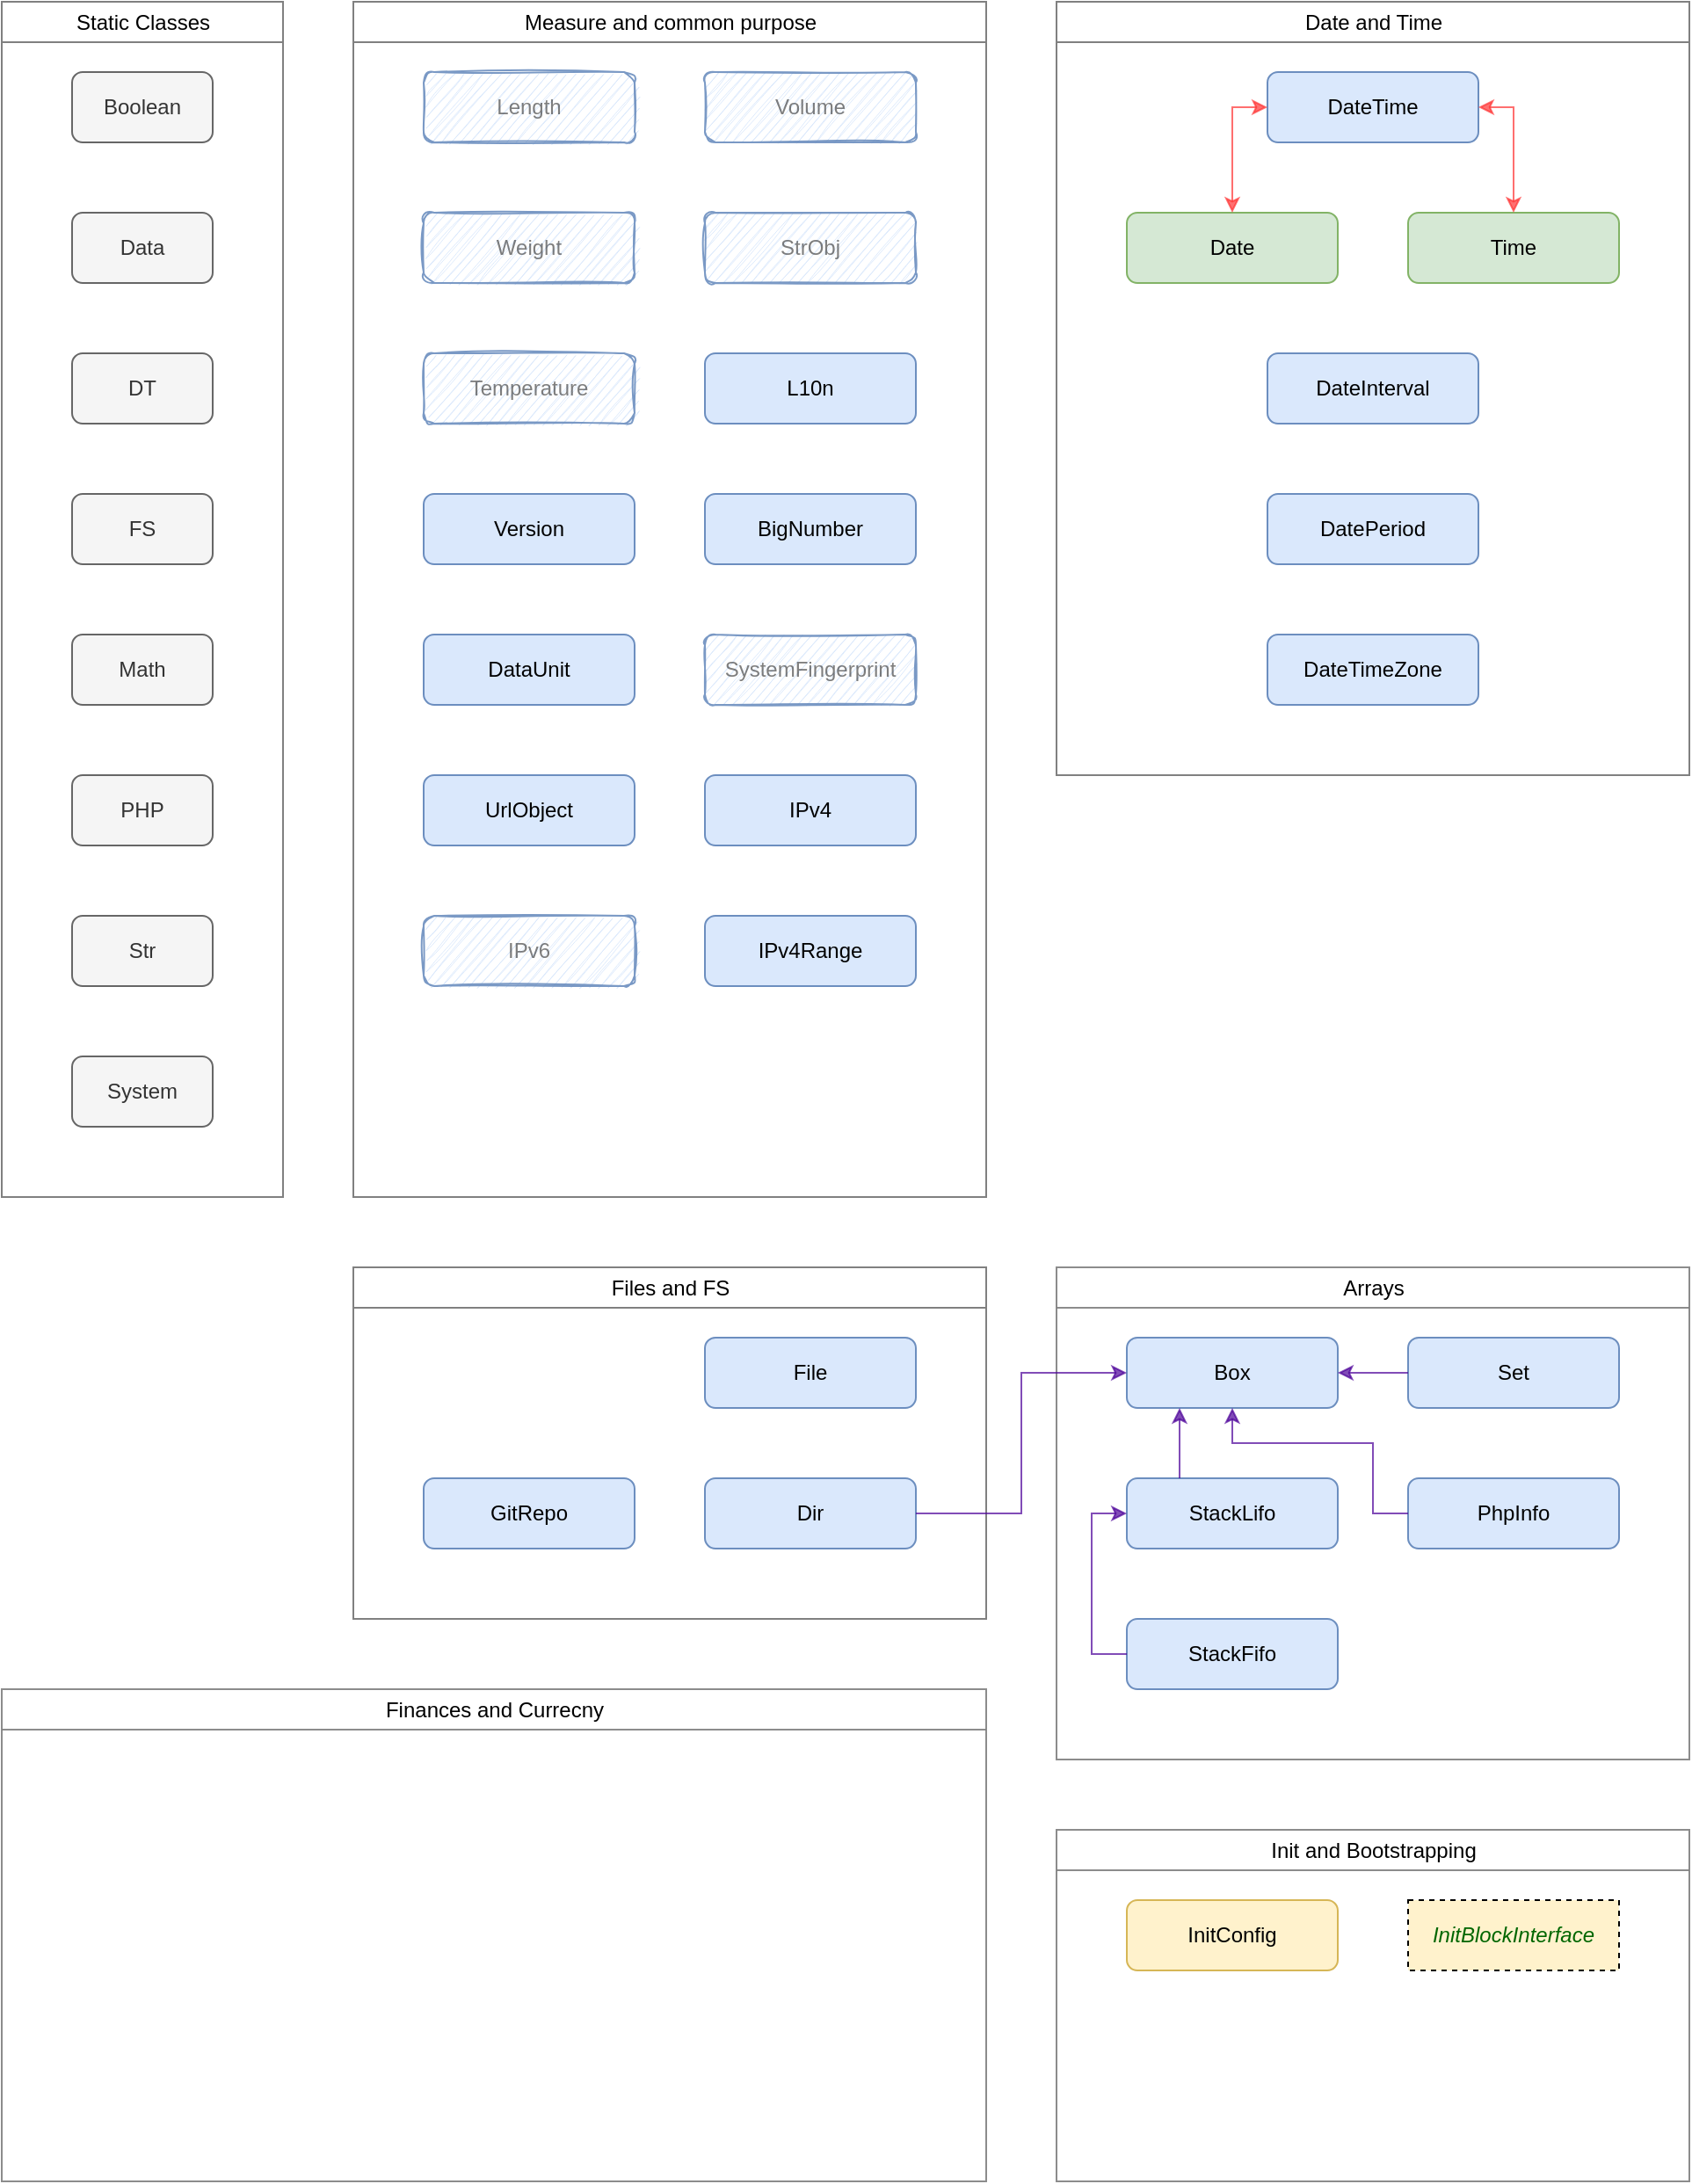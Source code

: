 <mxfile version="13.7.9" type="device" pages="3"><diagram id="SNXWtAcKgRUHDZNeWAuU" name="Overview groups"><mxGraphModel dx="1336" dy="802" grid="1" gridSize="10" guides="1" tooltips="1" connect="1" arrows="1" fold="1" page="1" pageScale="1" pageWidth="827" pageHeight="1169" math="0" shadow="0"><root><mxCell id="0"/><mxCell id="1" parent="0"/><mxCell id="gFZlYFXkSoH_wuOMvdFa-1" value="&lt;span style=&quot;font-weight: 400&quot;&gt;Measure and common purpose&lt;/span&gt;" style="swimlane;comic=0;sketch=0;align=center;html=1;connectable=0;allowArrows=0;swimlaneFillColor=#ffffff;gradientColor=#ffffff;strokeColor=#808080;" parent="1" vertex="1"><mxGeometry x="240" y="40" width="360" height="680" as="geometry"><mxRectangle x="240" y="40" width="240" height="23" as="alternateBounds"/></mxGeometry></mxCell><mxCell id="976wEbK7dHKSSOy4_gJy-40" value="Temperature" style="rounded=1;whiteSpace=wrap;html=1;fillColor=#dae8fc;strokeColor=#6c8ebf;sketch=1;opacity=90;textOpacity=50;" parent="gFZlYFXkSoH_wuOMvdFa-1" vertex="1"><mxGeometry x="40" y="200" width="120" height="40" as="geometry"/></mxCell><mxCell id="976wEbK7dHKSSOy4_gJy-35" value="L10n" style="rounded=1;whiteSpace=wrap;html=1;fillColor=#dae8fc;strokeColor=#6c8ebf;" parent="gFZlYFXkSoH_wuOMvdFa-1" vertex="1"><mxGeometry x="200" y="200" width="120" height="40" as="geometry"/></mxCell><mxCell id="976wEbK7dHKSSOy4_gJy-23" value="BigNumber" style="rounded=1;whiteSpace=wrap;html=1;fillColor=#dae8fc;strokeColor=#6c8ebf;" parent="gFZlYFXkSoH_wuOMvdFa-1" vertex="1"><mxGeometry x="200" y="280" width="120" height="40" as="geometry"/></mxCell><mxCell id="976wEbK7dHKSSOy4_gJy-39" value="SystemFingerprint" style="rounded=1;whiteSpace=wrap;html=1;fillColor=#dae8fc;strokeColor=#6c8ebf;sketch=1;opacity=90;textOpacity=50;" parent="gFZlYFXkSoH_wuOMvdFa-1" vertex="1"><mxGeometry x="200" y="360" width="120" height="40" as="geometry"/></mxCell><mxCell id="976wEbK7dHKSSOy4_gJy-25" value="DataUnit" style="rounded=1;whiteSpace=wrap;html=1;fillColor=#dae8fc;strokeColor=#6c8ebf;" parent="gFZlYFXkSoH_wuOMvdFa-1" vertex="1"><mxGeometry x="40" y="360" width="120" height="40" as="geometry"/></mxCell><mxCell id="976wEbK7dHKSSOy4_gJy-42" value="Version" style="rounded=1;whiteSpace=wrap;html=1;fillColor=#dae8fc;strokeColor=#6c8ebf;" parent="gFZlYFXkSoH_wuOMvdFa-1" vertex="1"><mxGeometry x="40" y="280" width="120" height="40" as="geometry"/></mxCell><mxCell id="gFZlYFXkSoH_wuOMvdFa-25" value="Weight" style="rounded=1;whiteSpace=wrap;html=1;fillColor=#dae8fc;strokeColor=#6c8ebf;sketch=1;opacity=90;textOpacity=50;" parent="gFZlYFXkSoH_wuOMvdFa-1" vertex="1"><mxGeometry x="40" y="120" width="120" height="40" as="geometry"/></mxCell><mxCell id="gFZlYFXkSoH_wuOMvdFa-26" value="Length" style="rounded=1;whiteSpace=wrap;html=1;fillColor=#dae8fc;strokeColor=#6c8ebf;sketch=1;opacity=90;textOpacity=50;" parent="gFZlYFXkSoH_wuOMvdFa-1" vertex="1"><mxGeometry x="40" y="40" width="120" height="40" as="geometry"/></mxCell><mxCell id="gFZlYFXkSoH_wuOMvdFa-27" value="Volume" style="rounded=1;whiteSpace=wrap;html=1;fillColor=#dae8fc;strokeColor=#6c8ebf;sketch=1;opacity=90;textOpacity=50;" parent="gFZlYFXkSoH_wuOMvdFa-1" vertex="1"><mxGeometry x="200" y="40" width="120" height="40" as="geometry"/></mxCell><mxCell id="gFZlYFXkSoH_wuOMvdFa-36" value="StrObj" style="rounded=1;whiteSpace=wrap;html=1;fillColor=#dae8fc;strokeColor=#6c8ebf;sketch=1;opacity=90;textOpacity=50;" parent="gFZlYFXkSoH_wuOMvdFa-1" vertex="1"><mxGeometry x="200" y="120" width="120" height="40" as="geometry"/></mxCell><mxCell id="JieWRrSRhGySBkAv76ki-1" value="UrlObject" style="rounded=1;whiteSpace=wrap;html=1;fillColor=#dae8fc;strokeColor=#6c8ebf;sketch=0;" vertex="1" parent="gFZlYFXkSoH_wuOMvdFa-1"><mxGeometry x="40" y="440" width="120" height="40" as="geometry"/></mxCell><mxCell id="JieWRrSRhGySBkAv76ki-2" value="IPv4Range" style="rounded=1;whiteSpace=wrap;html=1;fillColor=#dae8fc;strokeColor=#6c8ebf;sketch=0;" vertex="1" parent="gFZlYFXkSoH_wuOMvdFa-1"><mxGeometry x="200" y="520" width="120" height="40" as="geometry"/></mxCell><mxCell id="JieWRrSRhGySBkAv76ki-3" value="IPv4" style="rounded=1;whiteSpace=wrap;html=1;fillColor=#dae8fc;strokeColor=#6c8ebf;sketch=0;" vertex="1" parent="gFZlYFXkSoH_wuOMvdFa-1"><mxGeometry x="200" y="440" width="120" height="40" as="geometry"/></mxCell><mxCell id="JieWRrSRhGySBkAv76ki-4" value="IPv6" style="rounded=1;whiteSpace=wrap;html=1;fillColor=#dae8fc;strokeColor=#6c8ebf;sketch=1;opacity=90;textOpacity=50;" vertex="1" parent="gFZlYFXkSoH_wuOMvdFa-1"><mxGeometry x="40" y="520" width="120" height="40" as="geometry"/></mxCell><mxCell id="gFZlYFXkSoH_wuOMvdFa-2" value="&lt;span style=&quot;font-weight: 400&quot;&gt;Static Classes&lt;/span&gt;" style="swimlane;comic=0;sketch=0;align=center;html=1;connectable=0;allowArrows=0;swimlaneFillColor=#ffffff;gradientColor=#ffffff;strokeColor=#808080;" parent="1" vertex="1"><mxGeometry x="40" y="40" width="160" height="680" as="geometry"><mxRectangle x="-290" y="40" width="240" height="23" as="alternateBounds"/></mxGeometry></mxCell><UserObject label="Boolean" id="976wEbK7dHKSSOy4_gJy-1"><mxCell style="rounded=1;whiteSpace=wrap;html=1;fillColor=#f5f5f5;strokeColor=#666666;fontColor=#333333;container=0;" parent="gFZlYFXkSoH_wuOMvdFa-2" vertex="1"><mxGeometry x="40" y="40" width="80" height="40" as="geometry"/></mxCell></UserObject><UserObject label="Data" id="976wEbK7dHKSSOy4_gJy-2"><mxCell style="rounded=1;whiteSpace=wrap;html=1;fillColor=#f5f5f5;strokeColor=#666666;fontColor=#333333;container=0;" parent="gFZlYFXkSoH_wuOMvdFa-2" vertex="1"><mxGeometry x="40" y="120" width="80" height="40" as="geometry"/></mxCell></UserObject><UserObject label="DT" id="976wEbK7dHKSSOy4_gJy-3"><mxCell style="rounded=1;whiteSpace=wrap;html=1;fillColor=#f5f5f5;strokeColor=#666666;fontColor=#333333;container=0;" parent="gFZlYFXkSoH_wuOMvdFa-2" vertex="1"><mxGeometry x="40" y="200" width="80" height="40" as="geometry"/></mxCell></UserObject><UserObject label="FS" id="976wEbK7dHKSSOy4_gJy-4"><mxCell style="rounded=1;whiteSpace=wrap;html=1;fillColor=#f5f5f5;strokeColor=#666666;fontColor=#333333;container=0;" parent="gFZlYFXkSoH_wuOMvdFa-2" vertex="1"><mxGeometry x="40" y="280" width="80" height="40" as="geometry"/></mxCell></UserObject><UserObject label="Math" id="976wEbK7dHKSSOy4_gJy-5"><mxCell style="rounded=1;whiteSpace=wrap;html=1;fillColor=#f5f5f5;strokeColor=#666666;fontColor=#333333;container=0;" parent="gFZlYFXkSoH_wuOMvdFa-2" vertex="1"><mxGeometry x="40" y="360" width="80" height="40" as="geometry"/></mxCell></UserObject><UserObject label="PHP" id="976wEbK7dHKSSOy4_gJy-6"><mxCell style="rounded=1;whiteSpace=wrap;html=1;fillColor=#f5f5f5;strokeColor=#666666;fontColor=#333333;container=0;" parent="gFZlYFXkSoH_wuOMvdFa-2" vertex="1"><mxGeometry x="40" y="440" width="80" height="40" as="geometry"/></mxCell></UserObject><UserObject label="Str" id="976wEbK7dHKSSOy4_gJy-7"><mxCell style="rounded=1;whiteSpace=wrap;html=1;fillColor=#f5f5f5;strokeColor=#666666;fontColor=#333333;container=0;sketch=0;" parent="gFZlYFXkSoH_wuOMvdFa-2" vertex="1"><mxGeometry x="40" y="520" width="80" height="40" as="geometry"/></mxCell></UserObject><UserObject label="System" id="976wEbK7dHKSSOy4_gJy-8"><mxCell style="rounded=1;whiteSpace=wrap;html=1;fillColor=#f5f5f5;strokeColor=#666666;fontColor=#333333;container=0;" parent="gFZlYFXkSoH_wuOMvdFa-2" vertex="1"><mxGeometry x="40" y="600" width="80" height="40" as="geometry"/></mxCell></UserObject><mxCell id="gFZlYFXkSoH_wuOMvdFa-9" value="&lt;span style=&quot;font-weight: 400&quot;&gt;Files and FS&lt;/span&gt;" style="swimlane;comic=0;sketch=0;align=center;html=1;connectable=0;allowArrows=0;swimlaneFillColor=#ffffff;gradientColor=#ffffff;strokeColor=#808080;" parent="1" vertex="1"><mxGeometry x="240" y="760" width="360" height="200" as="geometry"><mxRectangle x="240" y="760" width="240" height="23" as="alternateBounds"/></mxGeometry></mxCell><mxCell id="976wEbK7dHKSSOy4_gJy-33" value="GitRepo" style="rounded=1;whiteSpace=wrap;html=1;fillColor=#dae8fc;strokeColor=#6c8ebf;container=0;" parent="gFZlYFXkSoH_wuOMvdFa-9" vertex="1"><mxGeometry x="40" y="120" width="120" height="40" as="geometry"/></mxCell><mxCell id="976wEbK7dHKSSOy4_gJy-31" value="Dir" style="rounded=1;whiteSpace=wrap;html=1;fillColor=#dae8fc;strokeColor=#6c8ebf;container=0;" parent="gFZlYFXkSoH_wuOMvdFa-9" vertex="1"><mxGeometry x="200" y="120" width="120" height="40" as="geometry"/></mxCell><mxCell id="976wEbK7dHKSSOy4_gJy-32" value="File" style="rounded=1;whiteSpace=wrap;html=1;fillColor=#dae8fc;strokeColor=#6c8ebf;container=0;" parent="gFZlYFXkSoH_wuOMvdFa-9" vertex="1"><mxGeometry x="200" y="40" width="120" height="40" as="geometry"/></mxCell><mxCell id="gFZlYFXkSoH_wuOMvdFa-16" value="&lt;span style=&quot;font-weight: 400&quot;&gt;Date and Time&lt;/span&gt;" style="swimlane;comic=0;sketch=0;align=center;html=1;connectable=0;allowArrows=0;swimlaneFillColor=#ffffff;rounded=0;strokeColor=#808080;gradientColor=#FFFFFF;" parent="1" vertex="1"><mxGeometry x="640" y="40" width="360" height="440" as="geometry"><mxRectangle x="640" y="40" width="280" height="23" as="alternateBounds"/></mxGeometry></mxCell><mxCell id="976wEbK7dHKSSOy4_gJy-29" value="DateTime" style="rounded=1;whiteSpace=wrap;html=1;fillColor=#dae8fc;strokeColor=#6c8ebf;" parent="gFZlYFXkSoH_wuOMvdFa-16" vertex="1"><mxGeometry x="120" y="40" width="120" height="40" as="geometry"/></mxCell><mxCell id="976wEbK7dHKSSOy4_gJy-27" value="DateInterval" style="rounded=1;whiteSpace=wrap;html=1;fillColor=#dae8fc;strokeColor=#6c8ebf;" parent="gFZlYFXkSoH_wuOMvdFa-16" vertex="1"><mxGeometry x="120" y="200" width="120" height="40" as="geometry"/></mxCell><mxCell id="976wEbK7dHKSSOy4_gJy-28" value="DatePeriod" style="rounded=1;whiteSpace=wrap;html=1;fillColor=#dae8fc;strokeColor=#6c8ebf;" parent="gFZlYFXkSoH_wuOMvdFa-16" vertex="1"><mxGeometry x="120" y="280" width="120" height="40" as="geometry"/></mxCell><mxCell id="976wEbK7dHKSSOy4_gJy-30" value="DateTimeZone" style="rounded=1;whiteSpace=wrap;html=1;fillColor=#dae8fc;strokeColor=#6c8ebf;" parent="gFZlYFXkSoH_wuOMvdFa-16" vertex="1"><mxGeometry x="120" y="360" width="120" height="40" as="geometry"/></mxCell><mxCell id="976wEbK7dHKSSOy4_gJy-26" value="Date" style="rounded=1;whiteSpace=wrap;html=1;fillColor=#d5e8d4;strokeColor=#82b366;" parent="gFZlYFXkSoH_wuOMvdFa-16" vertex="1"><mxGeometry x="40" y="120" width="120" height="40" as="geometry"/></mxCell><mxCell id="976wEbK7dHKSSOy4_gJy-41" value="Time" style="rounded=1;whiteSpace=wrap;html=1;fillColor=#d5e8d4;strokeColor=#82b366;" parent="gFZlYFXkSoH_wuOMvdFa-16" vertex="1"><mxGeometry x="200" y="120" width="120" height="40" as="geometry"/></mxCell><mxCell id="gFZlYFXkSoH_wuOMvdFa-23" style="edgeStyle=orthogonalEdgeStyle;rounded=0;orthogonalLoop=1;jettySize=auto;html=1;exitX=0.5;exitY=0;exitDx=0;exitDy=0;entryX=0;entryY=0.5;entryDx=0;entryDy=0;startArrow=classic;startFill=1;opacity=70;strokeColor=#FF3333;" parent="gFZlYFXkSoH_wuOMvdFa-16" source="976wEbK7dHKSSOy4_gJy-26" target="976wEbK7dHKSSOy4_gJy-29" edge="1"><mxGeometry relative="1" as="geometry"/></mxCell><mxCell id="gFZlYFXkSoH_wuOMvdFa-24" style="edgeStyle=orthogonalEdgeStyle;rounded=0;orthogonalLoop=1;jettySize=auto;html=1;exitX=0.5;exitY=0;exitDx=0;exitDy=0;entryX=1;entryY=0.5;entryDx=0;entryDy=0;startArrow=classic;startFill=1;opacity=70;strokeColor=#FF3333;" parent="gFZlYFXkSoH_wuOMvdFa-16" source="976wEbK7dHKSSOy4_gJy-41" target="976wEbK7dHKSSOy4_gJy-29" edge="1"><mxGeometry relative="1" as="geometry"/></mxCell><mxCell id="gFZlYFXkSoH_wuOMvdFa-28" value="&lt;span style=&quot;font-weight: 400&quot;&gt;Finances and Currecny&lt;/span&gt;" style="swimlane;comic=0;sketch=0;align=center;html=1;connectable=0;allowArrows=0;swimlaneFillColor=#ffffff;rounded=0;strokeColor=#808080;gradientColor=#FFFFFF;fontColor=#000000;opacity=90;" parent="1" vertex="1"><mxGeometry x="40" y="1000" width="560" height="280" as="geometry"><mxRectangle x="40" y="800" width="280" height="23" as="alternateBounds"/></mxGeometry></mxCell><mxCell id="gFZlYFXkSoH_wuOMvdFa-29" value="&lt;span style=&quot;font-weight: 400&quot;&gt;Arrays&lt;/span&gt;" style="swimlane;comic=0;sketch=0;align=center;html=1;connectable=0;allowArrows=0;swimlaneFillColor=#ffffff;rounded=0;strokeColor=#808080;gradientColor=#FFFFFF;fontColor=#000000;opacity=90;" parent="1" vertex="1"><mxGeometry x="640" y="760" width="360" height="280" as="geometry"><mxRectangle x="640" y="520" width="280" height="23" as="alternateBounds"/></mxGeometry></mxCell><mxCell id="976wEbK7dHKSSOy4_gJy-24" value="Box" style="rounded=1;whiteSpace=wrap;html=1;fillColor=#dae8fc;strokeColor=#6c8ebf;container=0;" parent="gFZlYFXkSoH_wuOMvdFa-29" vertex="1"><mxGeometry x="40" y="40" width="120" height="40" as="geometry"/></mxCell><mxCell id="976wEbK7dHKSSOy4_gJy-36" value="PhpInfo" style="rounded=1;whiteSpace=wrap;html=1;fillColor=#dae8fc;strokeColor=#6c8ebf;container=0;" parent="gFZlYFXkSoH_wuOMvdFa-29" vertex="1"><mxGeometry x="200" y="120" width="120" height="40" as="geometry"/></mxCell><mxCell id="976wEbK7dHKSSOy4_gJy-38" value="StackLifo" style="rounded=1;whiteSpace=wrap;html=1;fillColor=#dae8fc;strokeColor=#6c8ebf;container=0;" parent="gFZlYFXkSoH_wuOMvdFa-29" vertex="1"><mxGeometry x="40" y="120" width="120" height="40" as="geometry"/></mxCell><mxCell id="976wEbK7dHKSSOy4_gJy-37" value="StackFifo" style="rounded=1;whiteSpace=wrap;html=1;fillColor=#dae8fc;strokeColor=#6c8ebf;container=0;" parent="gFZlYFXkSoH_wuOMvdFa-29" vertex="1"><mxGeometry x="40" y="200" width="120" height="40" as="geometry"/></mxCell><mxCell id="gFZlYFXkSoH_wuOMvdFa-32" style="edgeStyle=orthogonalEdgeStyle;rounded=0;orthogonalLoop=1;jettySize=auto;html=1;exitX=0;exitY=0.5;exitDx=0;exitDy=0;startArrow=none;startFill=0;fontColor=#000000;strokeColor=#4C0099;opacity=70;entryX=0.5;entryY=1;entryDx=0;entryDy=0;" parent="gFZlYFXkSoH_wuOMvdFa-29" source="976wEbK7dHKSSOy4_gJy-36" target="976wEbK7dHKSSOy4_gJy-24" edge="1"><mxGeometry relative="1" as="geometry"><Array as="points"><mxPoint x="180" y="140"/><mxPoint x="180" y="100"/><mxPoint x="100" y="100"/></Array></mxGeometry></mxCell><mxCell id="gFZlYFXkSoH_wuOMvdFa-31" style="edgeStyle=orthogonalEdgeStyle;rounded=0;orthogonalLoop=1;jettySize=auto;html=1;startArrow=none;startFill=0;fontColor=#000000;strokeColor=#4C0099;opacity=70;entryX=0.25;entryY=1;entryDx=0;entryDy=0;exitX=0.25;exitY=0;exitDx=0;exitDy=0;" parent="gFZlYFXkSoH_wuOMvdFa-29" source="976wEbK7dHKSSOy4_gJy-38" target="976wEbK7dHKSSOy4_gJy-24" edge="1"><mxGeometry relative="1" as="geometry"><mxPoint x="520" y="160" as="sourcePoint"/><mxPoint x="460" y="90" as="targetPoint"/><Array as="points"><mxPoint x="70" y="100"/><mxPoint x="70" y="100"/></Array></mxGeometry></mxCell><mxCell id="gFZlYFXkSoH_wuOMvdFa-30" style="edgeStyle=orthogonalEdgeStyle;rounded=0;orthogonalLoop=1;jettySize=auto;html=1;exitX=0;exitY=0.5;exitDx=0;exitDy=0;entryX=0;entryY=0.5;entryDx=0;entryDy=0;startArrow=none;startFill=0;fontColor=#000000;strokeColor=#4C0099;opacity=70;" parent="gFZlYFXkSoH_wuOMvdFa-29" source="976wEbK7dHKSSOy4_gJy-37" target="976wEbK7dHKSSOy4_gJy-38" edge="1"><mxGeometry relative="1" as="geometry"/></mxCell><mxCell id="0H157JvAhHCO-I-GVrKr-1" value="Set" style="rounded=1;whiteSpace=wrap;html=1;fillColor=#dae8fc;strokeColor=#6c8ebf;container=0;" parent="gFZlYFXkSoH_wuOMvdFa-29" vertex="1"><mxGeometry x="200" y="40" width="120" height="40" as="geometry"/></mxCell><mxCell id="0H157JvAhHCO-I-GVrKr-3" style="edgeStyle=orthogonalEdgeStyle;rounded=0;orthogonalLoop=1;jettySize=auto;html=1;entryX=1;entryY=0.5;entryDx=0;entryDy=0;startArrow=none;startFill=0;fontColor=#000000;strokeColor=#4C0099;opacity=70;exitX=0;exitY=0.5;exitDx=0;exitDy=0;" parent="gFZlYFXkSoH_wuOMvdFa-29" source="0H157JvAhHCO-I-GVrKr-1" target="976wEbK7dHKSSOy4_gJy-24" edge="1"><mxGeometry relative="1" as="geometry"><mxPoint x="590" y="30" as="sourcePoint"/><mxPoint x="690" y="670" as="targetPoint"/></mxGeometry></mxCell><mxCell id="gFZlYFXkSoH_wuOMvdFa-33" value="&lt;span style=&quot;font-weight: 400&quot;&gt;Init and Bootstrapping&lt;/span&gt;" style="swimlane;comic=0;sketch=0;align=center;html=1;connectable=0;allowArrows=0;swimlaneFillColor=#ffffff;rounded=0;strokeColor=#808080;gradientColor=#FFFFFF;fontColor=#000000;opacity=90;" parent="1" vertex="1"><mxGeometry x="640" y="1080" width="360" height="200" as="geometry"><mxRectangle x="40" y="800" width="280" height="23" as="alternateBounds"/></mxGeometry></mxCell><mxCell id="976wEbK7dHKSSOy4_gJy-34" value="InitConfig" style="rounded=1;whiteSpace=wrap;html=1;fillColor=#fff2cc;strokeColor=#d6b656;" parent="gFZlYFXkSoH_wuOMvdFa-33" vertex="1"><mxGeometry x="40" y="40" width="120" height="40" as="geometry"/></mxCell><mxCell id="OJeA5O1kfa_VR4pffsrz-1" value="InitBlockInterface" style="rounded=0;whiteSpace=wrap;html=1;fillColor=#fff2cc;glass=0;dashed=1;fontStyle=2;fontColor=#006600;" parent="gFZlYFXkSoH_wuOMvdFa-33" vertex="1"><mxGeometry x="200" y="40" width="120" height="40" as="geometry"/></mxCell><mxCell id="gFZlYFXkSoH_wuOMvdFa-35" style="edgeStyle=orthogonalEdgeStyle;rounded=0;orthogonalLoop=1;jettySize=auto;html=1;exitX=1;exitY=0.5;exitDx=0;exitDy=0;entryX=0;entryY=0.5;entryDx=0;entryDy=0;startArrow=none;startFill=0;fontColor=#000000;strokeColor=#4C0099;opacity=70;" parent="1" source="976wEbK7dHKSSOy4_gJy-31" target="976wEbK7dHKSSOy4_gJy-24" edge="1"><mxGeometry relative="1" as="geometry"/></mxCell></root></mxGraphModel></diagram><diagram id="xJXirZtkqsMOn-NrQMpA" name="Usage sequence"><mxGraphModel dx="1788" dy="802" grid="1" gridSize="10" guides="1" tooltips="1" connect="1" arrows="1" fold="1" page="1" pageScale="1" pageWidth="827" pageHeight="1169" math="0" shadow="0"><root><mxCell id="URZVCh-F9QmdOJE_WhA9-0"/><mxCell id="URZVCh-F9QmdOJE_WhA9-1" parent="URZVCh-F9QmdOJE_WhA9-0"/><mxCell id="t9m5bH30173cegK8xmOy-0" value="&amp;lt;Model&amp;gt;" style="rounded=1;whiteSpace=wrap;html=1;fillColor=#dae8fc;strokeColor=#6c8ebf;sketch=1;" parent="URZVCh-F9QmdOJE_WhA9-1" vertex="1"><mxGeometry x="120" y="320" width="120" height="40" as="geometry"/></mxCell><mxCell id="Jkx6pNGut3oD-RyVZngY-3" style="edgeStyle=orthogonalEdgeStyle;rounded=0;orthogonalLoop=1;jettySize=auto;html=1;entryX=1;entryY=0.5;entryDx=0;entryDy=0;" parent="URZVCh-F9QmdOJE_WhA9-1" source="Jkx6pNGut3oD-RyVZngY-0" target="t9m5bH30173cegK8xmOy-0" edge="1"><mxGeometry relative="1" as="geometry"/></mxCell><UserObject label="&amp;lt;Static Class&amp;gt;" id="Jkx6pNGut3oD-RyVZngY-0"><mxCell style="rounded=1;whiteSpace=wrap;html=1;fillColor=#f5f5f5;strokeColor=#666666;fontColor=#333333;container=0;sketch=1;" parent="URZVCh-F9QmdOJE_WhA9-1" vertex="1"><mxGeometry x="320" y="320" width="120" height="40" as="geometry"/></mxCell></UserObject><mxCell id="Jkx6pNGut3oD-RyVZngY-2" style="edgeStyle=orthogonalEdgeStyle;rounded=0;orthogonalLoop=1;jettySize=auto;html=1;entryX=1;entryY=0.5;entryDx=0;entryDy=0;endArrow=diamond;endFill=0;" parent="URZVCh-F9QmdOJE_WhA9-1" source="Jkx6pNGut3oD-RyVZngY-1" target="Jkx6pNGut3oD-RyVZngY-0" edge="1"><mxGeometry relative="1" as="geometry"/></mxCell><UserObject label="basic.php&lt;br&gt;&lt;b&gt;func()&lt;/b&gt;" id="Jkx6pNGut3oD-RyVZngY-1"><mxCell style="rounded=1;whiteSpace=wrap;html=1;container=0;dashed=1;sketch=1;" parent="URZVCh-F9QmdOJE_WhA9-1" vertex="1"><mxGeometry x="520" y="320" width="120" height="40" as="geometry"/></mxCell></UserObject><mxCell id="Jkx6pNGut3oD-RyVZngY-4" value="Developer" style="shape=umlActor;verticalLabelPosition=top;verticalAlign=bottom;html=1;outlineConnect=0;labelPosition=center;align=center;" parent="URZVCh-F9QmdOJE_WhA9-1" vertex="1"><mxGeometry x="480" y="30" width="30" height="50" as="geometry"/></mxCell><mxCell id="Jkx6pNGut3oD-RyVZngY-5" value="new DateTime()" style="rounded=1;whiteSpace=wrap;html=1;fillColor=#dae8fc;" parent="URZVCh-F9QmdOJE_WhA9-1" vertex="1"><mxGeometry x="120" y="240" width="120" height="40" as="geometry"/></mxCell><mxCell id="Jkx6pNGut3oD-RyVZngY-6" style="edgeStyle=orthogonalEdgeStyle;rounded=0;orthogonalLoop=1;jettySize=auto;html=1;entryX=1;entryY=0.5;entryDx=0;entryDy=0;" parent="URZVCh-F9QmdOJE_WhA9-1" source="Jkx6pNGut3oD-RyVZngY-7" target="Jkx6pNGut3oD-RyVZngY-5" edge="1"><mxGeometry relative="1" as="geometry"/></mxCell><UserObject label="DT::ts()" id="Jkx6pNGut3oD-RyVZngY-7"><mxCell style="rounded=1;whiteSpace=wrap;html=1;fillColor=#f5f5f5;fontColor=#333333;container=0;" parent="URZVCh-F9QmdOJE_WhA9-1" vertex="1"><mxGeometry x="320" y="220" width="120" height="40" as="geometry"/></mxCell></UserObject><mxCell id="Jkx6pNGut3oD-RyVZngY-8" style="edgeStyle=orthogonalEdgeStyle;rounded=0;orthogonalLoop=1;jettySize=auto;html=1;entryX=1;entryY=0.5;entryDx=0;entryDy=0;endArrow=diamond;endFill=0;" parent="URZVCh-F9QmdOJE_WhA9-1" source="Jkx6pNGut3oD-RyVZngY-9" target="Jkx6pNGut3oD-RyVZngY-7" edge="1"><mxGeometry relative="1" as="geometry"/></mxCell><UserObject label="ts()" id="Jkx6pNGut3oD-RyVZngY-9"><mxCell style="rounded=1;whiteSpace=wrap;html=1;container=0;dashed=1;" parent="URZVCh-F9QmdOJE_WhA9-1" vertex="1"><mxGeometry x="520" y="200" width="120" height="40" as="geometry"/></mxCell></UserObject><mxCell id="Jkx6pNGut3oD-RyVZngY-10" value="" style="shape=flexArrow;endArrow=classic;html=1;strokeColor=#999999;" parent="URZVCh-F9QmdOJE_WhA9-1" edge="1"><mxGeometry width="50" height="50" relative="1" as="geometry"><mxPoint x="640" y="180" as="sourcePoint"/><mxPoint x="120" y="180" as="targetPoint"/></mxGeometry></mxCell><mxCell id="Jkx6pNGut3oD-RyVZngY-11" value="Preferable" style="text;html=1;strokeColor=none;fillColor=none;align=center;verticalAlign=middle;whiteSpace=wrap;rounded=0;sketch=1;" parent="URZVCh-F9QmdOJE_WhA9-1" vertex="1"><mxGeometry x="640" y="160" width="80" height="20" as="geometry"/></mxCell><mxCell id="Jkx6pNGut3oD-RyVZngY-14" value="Optional" style="text;html=1;strokeColor=none;fillColor=none;align=center;verticalAlign=middle;whiteSpace=wrap;rounded=0;sketch=1;" parent="URZVCh-F9QmdOJE_WhA9-1" vertex="1"><mxGeometry x="40" y="160" width="80" height="20" as="geometry"/></mxCell><mxCell id="Jkx6pNGut3oD-RyVZngY-15" value="" style="endArrow=none;dashed=1;html=1;dashPattern=1 3;strokeWidth=1;fillColor=#f5f5f5;strokeColor=#666666;" parent="URZVCh-F9QmdOJE_WhA9-1" edge="1"><mxGeometry width="50" height="50" relative="1" as="geometry"><mxPoint x="260" y="400" as="sourcePoint"/><mxPoint x="260" y="80" as="targetPoint"/></mxGeometry></mxCell><mxCell id="Jkx6pNGut3oD-RyVZngY-16" value="Usage is &lt;b&gt;recommended&lt;/b&gt;" style="text;html=1;strokeColor=none;fillColor=none;align=center;verticalAlign=top;whiteSpace=wrap;rounded=0;sketch=1;fontColor=#004C99;" parent="URZVCh-F9QmdOJE_WhA9-1" vertex="1"><mxGeometry x="280" y="80" width="120" height="80" as="geometry"/></mxCell><mxCell id="Jkx6pNGut3oD-RyVZngY-17" value="Direct usage is &lt;b&gt;not&lt;/b&gt; recommended if Static Helper class exists" style="text;html=1;strokeColor=none;fillColor=none;align=center;verticalAlign=top;whiteSpace=wrap;rounded=0;sketch=1;fontColor=#FF6666;" parent="URZVCh-F9QmdOJE_WhA9-1" vertex="1"><mxGeometry x="120" y="80" width="120" height="80" as="geometry"/></mxCell></root></mxGraphModel></diagram><diagram name="Static classes relations with models" id="hmaTbUUPjcIly86xupPC"><mxGraphModel dx="2615" dy="802" grid="1" gridSize="10" guides="1" tooltips="1" connect="1" arrows="1" fold="1" page="1" pageScale="1" pageWidth="827" pageHeight="1169" math="0" shadow="0"><root><mxCell id="OhCJf8PPAK4c7efaevnC-0"/><mxCell id="OhCJf8PPAK4c7efaevnC-1" parent="OhCJf8PPAK4c7efaevnC-0"/><UserObject label="Boolean" id="OhCJf8PPAK4c7efaevnC-14"><mxCell style="rounded=1;whiteSpace=wrap;html=1;fillColor=#f5f5f5;strokeColor=#666666;fontColor=#333333;container=0;" parent="OhCJf8PPAK4c7efaevnC-1" vertex="1"><mxGeometry x="-760" y="120" width="80" height="40" as="geometry"/></mxCell></UserObject><mxCell id="tH_-oL6gNR6c5rbMsMlc-0" style="edgeStyle=orthogonalEdgeStyle;rounded=0;orthogonalLoop=1;jettySize=auto;html=1;endArrow=classic;endFill=1;strokeWidth=1;fontColor=#004C99;strokeColor=#FF3333;" parent="OhCJf8PPAK4c7efaevnC-1" source="OhCJf8PPAK4c7efaevnC-15" target="OhCJf8PPAK4c7efaevnC-7" edge="1"><mxGeometry relative="1" as="geometry"/></mxCell><UserObject label="Data" id="OhCJf8PPAK4c7efaevnC-15"><mxCell style="rounded=1;whiteSpace=wrap;html=1;fillColor=#f5f5f5;strokeColor=#666666;fontColor=#333333;container=0;" parent="OhCJf8PPAK4c7efaevnC-1" vertex="1"><mxGeometry x="-600" y="40" width="80" height="40" as="geometry"/></mxCell></UserObject><mxCell id="tH_-oL6gNR6c5rbMsMlc-3" style="edgeStyle=orthogonalEdgeStyle;rounded=0;orthogonalLoop=1;jettySize=auto;html=1;exitX=1;exitY=0.5;exitDx=0;exitDy=0;endArrow=classic;endFill=1;strokeColor=#FF3333;strokeWidth=1;fontColor=#004C99;" parent="OhCJf8PPAK4c7efaevnC-1" source="OhCJf8PPAK4c7efaevnC-16" target="OhCJf8PPAK4c7efaevnC-27" edge="1"><mxGeometry relative="1" as="geometry"/></mxCell><mxCell id="tH_-oL6gNR6c5rbMsMlc-4" style="edgeStyle=orthogonalEdgeStyle;rounded=0;orthogonalLoop=1;jettySize=auto;html=1;exitX=1;exitY=0.5;exitDx=0;exitDy=0;entryX=0;entryY=0.5;entryDx=0;entryDy=0;endArrow=classic;endFill=1;strokeColor=#FF3333;strokeWidth=1;fontColor=#004C99;" parent="OhCJf8PPAK4c7efaevnC-1" source="OhCJf8PPAK4c7efaevnC-16" target="OhCJf8PPAK4c7efaevnC-28" edge="1"><mxGeometry relative="1" as="geometry"/></mxCell><mxCell id="tH_-oL6gNR6c5rbMsMlc-5" style="edgeStyle=orthogonalEdgeStyle;rounded=0;orthogonalLoop=1;jettySize=auto;html=1;exitX=1;exitY=0.5;exitDx=0;exitDy=0;entryX=0;entryY=0.5;entryDx=0;entryDy=0;endArrow=classic;endFill=1;strokeColor=#FF3333;strokeWidth=1;fontColor=#004C99;" parent="OhCJf8PPAK4c7efaevnC-1" source="OhCJf8PPAK4c7efaevnC-16" target="OhCJf8PPAK4c7efaevnC-29" edge="1"><mxGeometry relative="1" as="geometry"/></mxCell><mxCell id="tH_-oL6gNR6c5rbMsMlc-6" style="edgeStyle=orthogonalEdgeStyle;rounded=0;orthogonalLoop=1;jettySize=auto;html=1;exitX=1;exitY=0.5;exitDx=0;exitDy=0;entryX=0;entryY=0.5;entryDx=0;entryDy=0;endArrow=classic;endFill=1;strokeColor=#FF3333;strokeWidth=1;fontColor=#004C99;" parent="OhCJf8PPAK4c7efaevnC-1" source="OhCJf8PPAK4c7efaevnC-16" target="OhCJf8PPAK4c7efaevnC-30" edge="1"><mxGeometry relative="1" as="geometry"/></mxCell><UserObject label="DT" id="OhCJf8PPAK4c7efaevnC-16"><mxCell style="rounded=1;whiteSpace=wrap;html=1;fillColor=#f5f5f5;strokeColor=#666666;fontColor=#333333;container=0;" parent="OhCJf8PPAK4c7efaevnC-1" vertex="1"><mxGeometry x="-600" y="120" width="80" height="40" as="geometry"/></mxCell></UserObject><mxCell id="tH_-oL6gNR6c5rbMsMlc-7" style="edgeStyle=orthogonalEdgeStyle;rounded=0;orthogonalLoop=1;jettySize=auto;html=1;exitX=1;exitY=0.5;exitDx=0;exitDy=0;endArrow=classic;endFill=1;strokeColor=#FF3333;strokeWidth=1;fontColor=#004C99;" parent="OhCJf8PPAK4c7efaevnC-1" source="OhCJf8PPAK4c7efaevnC-17" target="OhCJf8PPAK4c7efaevnC-25" edge="1"><mxGeometry relative="1" as="geometry"/></mxCell><mxCell id="tH_-oL6gNR6c5rbMsMlc-8" style="edgeStyle=orthogonalEdgeStyle;rounded=0;orthogonalLoop=1;jettySize=auto;html=1;exitX=1;exitY=0.5;exitDx=0;exitDy=0;entryX=0;entryY=0.5;entryDx=0;entryDy=0;endArrow=classic;endFill=1;strokeColor=#FF3333;strokeWidth=1;fontColor=#004C99;" parent="OhCJf8PPAK4c7efaevnC-1" source="OhCJf8PPAK4c7efaevnC-17" target="OhCJf8PPAK4c7efaevnC-24" edge="1"><mxGeometry relative="1" as="geometry"/></mxCell><mxCell id="tH_-oL6gNR6c5rbMsMlc-9" style="edgeStyle=orthogonalEdgeStyle;rounded=0;orthogonalLoop=1;jettySize=auto;html=1;exitX=1;exitY=0.5;exitDx=0;exitDy=0;entryX=0;entryY=0.5;entryDx=0;entryDy=0;endArrow=classic;endFill=1;strokeColor=#FF3333;strokeWidth=1;fontColor=#004C99;" parent="OhCJf8PPAK4c7efaevnC-1" source="OhCJf8PPAK4c7efaevnC-17" target="OhCJf8PPAK4c7efaevnC-23" edge="1"><mxGeometry relative="1" as="geometry"/></mxCell><UserObject label="FS" id="OhCJf8PPAK4c7efaevnC-17"><mxCell style="rounded=1;whiteSpace=wrap;html=1;fillColor=#f5f5f5;strokeColor=#666666;fontColor=#333333;container=0;" parent="OhCJf8PPAK4c7efaevnC-1" vertex="1"><mxGeometry x="-600" y="400" width="80" height="40" as="geometry"/></mxCell></UserObject><UserObject label="Math" id="OhCJf8PPAK4c7efaevnC-18"><mxCell style="rounded=1;whiteSpace=wrap;html=1;fillColor=#f5f5f5;strokeColor=#666666;fontColor=#333333;container=0;" parent="OhCJf8PPAK4c7efaevnC-1" vertex="1"><mxGeometry x="-760" y="40" width="80" height="40" as="geometry"/></mxCell></UserObject><mxCell id="tH_-oL6gNR6c5rbMsMlc-10" style="edgeStyle=orthogonalEdgeStyle;rounded=0;orthogonalLoop=1;jettySize=auto;html=1;exitX=1;exitY=0.5;exitDx=0;exitDy=0;endArrow=classic;endFill=1;strokeColor=#FF3333;strokeWidth=1;fontColor=#004C99;" parent="OhCJf8PPAK4c7efaevnC-1" source="OhCJf8PPAK4c7efaevnC-19" target="OhCJf8PPAK4c7efaevnC-37" edge="1"><mxGeometry relative="1" as="geometry"/></mxCell><mxCell id="tH_-oL6gNR6c5rbMsMlc-11" style="edgeStyle=orthogonalEdgeStyle;rounded=0;orthogonalLoop=1;jettySize=auto;html=1;exitX=1;exitY=0.5;exitDx=0;exitDy=0;entryX=0;entryY=0.5;entryDx=0;entryDy=0;endArrow=classic;endFill=1;strokeColor=#FF3333;strokeWidth=1;fontColor=#004C99;" parent="OhCJf8PPAK4c7efaevnC-1" source="OhCJf8PPAK4c7efaevnC-19" target="OhCJf8PPAK4c7efaevnC-39" edge="1"><mxGeometry relative="1" as="geometry"/></mxCell><mxCell id="tH_-oL6gNR6c5rbMsMlc-12" style="edgeStyle=orthogonalEdgeStyle;rounded=0;orthogonalLoop=1;jettySize=auto;html=1;exitX=1;exitY=0.5;exitDx=0;exitDy=0;entryX=0;entryY=0.5;entryDx=0;entryDy=0;endArrow=classic;endFill=1;strokeColor=#FF3333;strokeWidth=1;fontColor=#004C99;" parent="OhCJf8PPAK4c7efaevnC-1" source="OhCJf8PPAK4c7efaevnC-19" target="OhCJf8PPAK4c7efaevnC-40" edge="1"><mxGeometry relative="1" as="geometry"/></mxCell><mxCell id="tH_-oL6gNR6c5rbMsMlc-13" style="edgeStyle=orthogonalEdgeStyle;rounded=0;orthogonalLoop=1;jettySize=auto;html=1;exitX=1;exitY=0.5;exitDx=0;exitDy=0;entryX=0;entryY=0.5;entryDx=0;entryDy=0;endArrow=classic;endFill=1;strokeColor=#FF3333;strokeWidth=1;fontColor=#004C99;" parent="OhCJf8PPAK4c7efaevnC-1" source="OhCJf8PPAK4c7efaevnC-19" target="OhCJf8PPAK4c7efaevnC-38" edge="1"><mxGeometry relative="1" as="geometry"/></mxCell><mxCell id="tH_-oL6gNR6c5rbMsMlc-14" style="edgeStyle=orthogonalEdgeStyle;rounded=0;orthogonalLoop=1;jettySize=auto;html=1;exitX=1;exitY=0.5;exitDx=0;exitDy=0;entryX=0;entryY=0.5;entryDx=0;entryDy=0;endArrow=classic;endFill=1;strokeColor=#FF3333;strokeWidth=1;fontColor=#004C99;" parent="OhCJf8PPAK4c7efaevnC-1" source="OhCJf8PPAK4c7efaevnC-19" target="OhCJf8PPAK4c7efaevnC-45" edge="1"><mxGeometry relative="1" as="geometry"/></mxCell><UserObject label="PHP" id="OhCJf8PPAK4c7efaevnC-19"><mxCell style="rounded=1;whiteSpace=wrap;html=1;fillColor=#f5f5f5;strokeColor=#666666;fontColor=#333333;container=0;" parent="OhCJf8PPAK4c7efaevnC-1" vertex="1"><mxGeometry x="-600" y="600" width="80" height="40" as="geometry"/></mxCell></UserObject><UserObject label="Str" id="OhCJf8PPAK4c7efaevnC-20"><mxCell style="rounded=1;whiteSpace=wrap;html=1;fillColor=#f5f5f5;strokeColor=#666666;fontColor=#333333;container=0;sketch=0;" parent="OhCJf8PPAK4c7efaevnC-1" vertex="1"><mxGeometry x="-760" y="200" width="80" height="40" as="geometry"/></mxCell></UserObject><UserObject label="System" id="OhCJf8PPAK4c7efaevnC-21"><mxCell style="rounded=1;whiteSpace=wrap;html=1;fillColor=#f5f5f5;strokeColor=#666666;fontColor=#333333;container=0;" parent="OhCJf8PPAK4c7efaevnC-1" vertex="1"><mxGeometry x="-760" y="280" width="80" height="40" as="geometry"/></mxCell></UserObject><mxCell id="OhCJf8PPAK4c7efaevnC-7" value="DataUnit" style="rounded=1;whiteSpace=wrap;html=1;fillColor=#dae8fc;strokeColor=#6c8ebf;" parent="OhCJf8PPAK4c7efaevnC-1" vertex="1"><mxGeometry x="-400" y="40" width="120" height="40" as="geometry"/></mxCell><mxCell id="OhCJf8PPAK4c7efaevnC-27" value="DateTime" style="rounded=1;whiteSpace=wrap;html=1;fillColor=#dae8fc;strokeColor=#6c8ebf;" parent="OhCJf8PPAK4c7efaevnC-1" vertex="1"><mxGeometry x="-400" y="120" width="120" height="40" as="geometry"/></mxCell><mxCell id="OhCJf8PPAK4c7efaevnC-28" value="DateInterval" style="rounded=1;whiteSpace=wrap;html=1;fillColor=#dae8fc;strokeColor=#6c8ebf;" parent="OhCJf8PPAK4c7efaevnC-1" vertex="1"><mxGeometry x="-400" y="180" width="120" height="40" as="geometry"/></mxCell><mxCell id="OhCJf8PPAK4c7efaevnC-29" value="DatePeriod" style="rounded=1;whiteSpace=wrap;html=1;fillColor=#dae8fc;strokeColor=#6c8ebf;" parent="OhCJf8PPAK4c7efaevnC-1" vertex="1"><mxGeometry x="-400" y="240" width="120" height="40" as="geometry"/></mxCell><mxCell id="OhCJf8PPAK4c7efaevnC-30" value="DateTimeZone" style="rounded=1;whiteSpace=wrap;html=1;fillColor=#dae8fc;strokeColor=#6c8ebf;" parent="OhCJf8PPAK4c7efaevnC-1" vertex="1"><mxGeometry x="-400" y="300" width="120" height="40" as="geometry"/></mxCell><mxCell id="OhCJf8PPAK4c7efaevnC-25" value="File" style="rounded=1;whiteSpace=wrap;html=1;fillColor=#dae8fc;strokeColor=#6c8ebf;container=0;" parent="OhCJf8PPAK4c7efaevnC-1" vertex="1"><mxGeometry x="-400" y="400" width="120" height="40" as="geometry"/></mxCell><mxCell id="OhCJf8PPAK4c7efaevnC-24" value="Dir" style="rounded=1;whiteSpace=wrap;html=1;fillColor=#dae8fc;strokeColor=#6c8ebf;container=0;" parent="OhCJf8PPAK4c7efaevnC-1" vertex="1"><mxGeometry x="-400" y="460" width="120" height="40" as="geometry"/></mxCell><mxCell id="OhCJf8PPAK4c7efaevnC-23" value="GitRepo" style="rounded=1;whiteSpace=wrap;html=1;fillColor=#dae8fc;strokeColor=#6c8ebf;container=0;textOpacity=50;opacity=90;sketch=1;" parent="OhCJf8PPAK4c7efaevnC-1" vertex="1"><mxGeometry x="-400" y="520" width="120" height="40" as="geometry"/></mxCell><mxCell id="OhCJf8PPAK4c7efaevnC-37" value="Box" style="rounded=1;whiteSpace=wrap;html=1;fillColor=#dae8fc;strokeColor=#6c8ebf;container=0;" parent="OhCJf8PPAK4c7efaevnC-1" vertex="1"><mxGeometry x="-400" y="600" width="120" height="40" as="geometry"/></mxCell><mxCell id="OhCJf8PPAK4c7efaevnC-38" value="PhpInfo" style="rounded=1;whiteSpace=wrap;html=1;fillColor=#dae8fc;strokeColor=#6c8ebf;container=0;" parent="OhCJf8PPAK4c7efaevnC-1" vertex="1"><mxGeometry x="-400" y="840" width="120" height="40" as="geometry"/></mxCell><mxCell id="OhCJf8PPAK4c7efaevnC-39" value="StackLifo" style="rounded=1;whiteSpace=wrap;html=1;fillColor=#dae8fc;strokeColor=#6c8ebf;container=0;" parent="OhCJf8PPAK4c7efaevnC-1" vertex="1"><mxGeometry x="-400" y="720" width="120" height="40" as="geometry"/></mxCell><mxCell id="OhCJf8PPAK4c7efaevnC-40" value="StackFifo" style="rounded=1;whiteSpace=wrap;html=1;fillColor=#dae8fc;strokeColor=#6c8ebf;container=0;" parent="OhCJf8PPAK4c7efaevnC-1" vertex="1"><mxGeometry x="-400" y="780" width="120" height="40" as="geometry"/></mxCell><mxCell id="OhCJf8PPAK4c7efaevnC-45" value="InitConfig" style="rounded=1;whiteSpace=wrap;html=1;fillColor=#fff2cc;strokeColor=#d6b656;" parent="OhCJf8PPAK4c7efaevnC-1" vertex="1"><mxGeometry x="-400" y="900" width="120" height="40" as="geometry"/></mxCell><mxCell id="qLJyygE0YukDV5dU3LxQ-1" value="Set" style="rounded=1;whiteSpace=wrap;html=1;fillColor=#dae8fc;strokeColor=#6c8ebf;container=0;" parent="OhCJf8PPAK4c7efaevnC-1" vertex="1"><mxGeometry x="-400" y="660" width="120" height="40" as="geometry"/></mxCell><mxCell id="qLJyygE0YukDV5dU3LxQ-2" style="edgeStyle=orthogonalEdgeStyle;rounded=0;orthogonalLoop=1;jettySize=auto;html=1;exitX=1;exitY=0.5;exitDx=0;exitDy=0;endArrow=classic;endFill=1;strokeColor=#FF3333;strokeWidth=1;fontColor=#004C99;entryX=0;entryY=0.5;entryDx=0;entryDy=0;" parent="OhCJf8PPAK4c7efaevnC-1" source="OhCJf8PPAK4c7efaevnC-19" target="qLJyygE0YukDV5dU3LxQ-1" edge="1"><mxGeometry relative="1" as="geometry"><mxPoint x="-510" y="630" as="sourcePoint"/><mxPoint x="-390" y="630" as="targetPoint"/></mxGeometry></mxCell></root></mxGraphModel></diagram></mxfile>